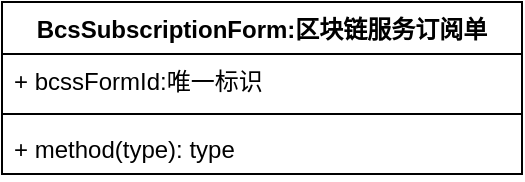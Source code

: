 <mxfile version="20.8.23" type="github">
  <diagram name="第 1 页" id="5iSGy1lwd71u93QwlWbn">
    <mxGraphModel dx="1026" dy="638" grid="1" gridSize="10" guides="1" tooltips="1" connect="1" arrows="1" fold="1" page="1" pageScale="1" pageWidth="827" pageHeight="1169" math="0" shadow="0">
      <root>
        <mxCell id="0" />
        <mxCell id="1" parent="0" />
        <mxCell id="3WUTFSczRSCirZ1otUDF-1" value="BcsSubscriptionForm:区块链服务订阅单" style="swimlane;fontStyle=1;align=center;verticalAlign=top;childLayout=stackLayout;horizontal=1;startSize=26;horizontalStack=0;resizeParent=1;resizeParentMax=0;resizeLast=0;collapsible=1;marginBottom=0;" parent="1" vertex="1">
          <mxGeometry x="70" y="120" width="260" height="86" as="geometry" />
        </mxCell>
        <mxCell id="3WUTFSczRSCirZ1otUDF-2" value="+ bcssFormId:唯一标识" style="text;strokeColor=none;fillColor=none;align=left;verticalAlign=top;spacingLeft=4;spacingRight=4;overflow=hidden;rotatable=0;points=[[0,0.5],[1,0.5]];portConstraint=eastwest;" parent="3WUTFSczRSCirZ1otUDF-1" vertex="1">
          <mxGeometry y="26" width="260" height="26" as="geometry" />
        </mxCell>
        <mxCell id="3WUTFSczRSCirZ1otUDF-3" value="" style="line;strokeWidth=1;fillColor=none;align=left;verticalAlign=middle;spacingTop=-1;spacingLeft=3;spacingRight=3;rotatable=0;labelPosition=right;points=[];portConstraint=eastwest;strokeColor=inherit;" parent="3WUTFSczRSCirZ1otUDF-1" vertex="1">
          <mxGeometry y="52" width="260" height="8" as="geometry" />
        </mxCell>
        <mxCell id="3WUTFSczRSCirZ1otUDF-4" value="+ method(type): type" style="text;strokeColor=none;fillColor=none;align=left;verticalAlign=top;spacingLeft=4;spacingRight=4;overflow=hidden;rotatable=0;points=[[0,0.5],[1,0.5]];portConstraint=eastwest;" parent="3WUTFSczRSCirZ1otUDF-1" vertex="1">
          <mxGeometry y="60" width="260" height="26" as="geometry" />
        </mxCell>
      </root>
    </mxGraphModel>
  </diagram>
</mxfile>
